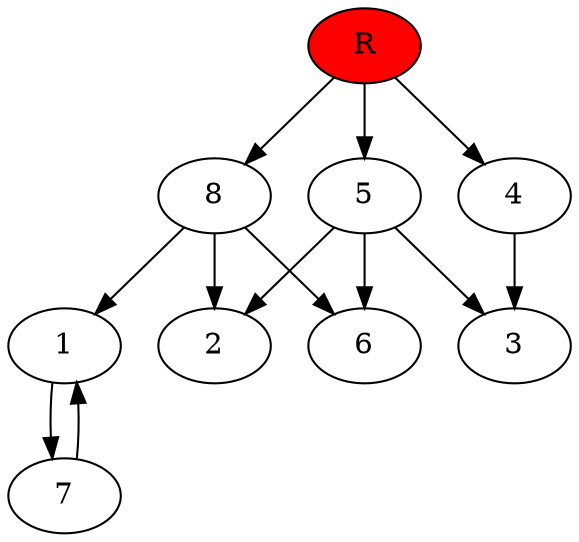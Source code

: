 digraph prb10093 {
	1
	2
	3
	4
	5
	6
	7
	8
	R [fillcolor="#ff0000" style=filled]
	1 -> 7
	4 -> 3
	5 -> 2
	5 -> 3
	5 -> 6
	7 -> 1
	8 -> 1
	8 -> 2
	8 -> 6
	R -> 4
	R -> 5
	R -> 8
}
